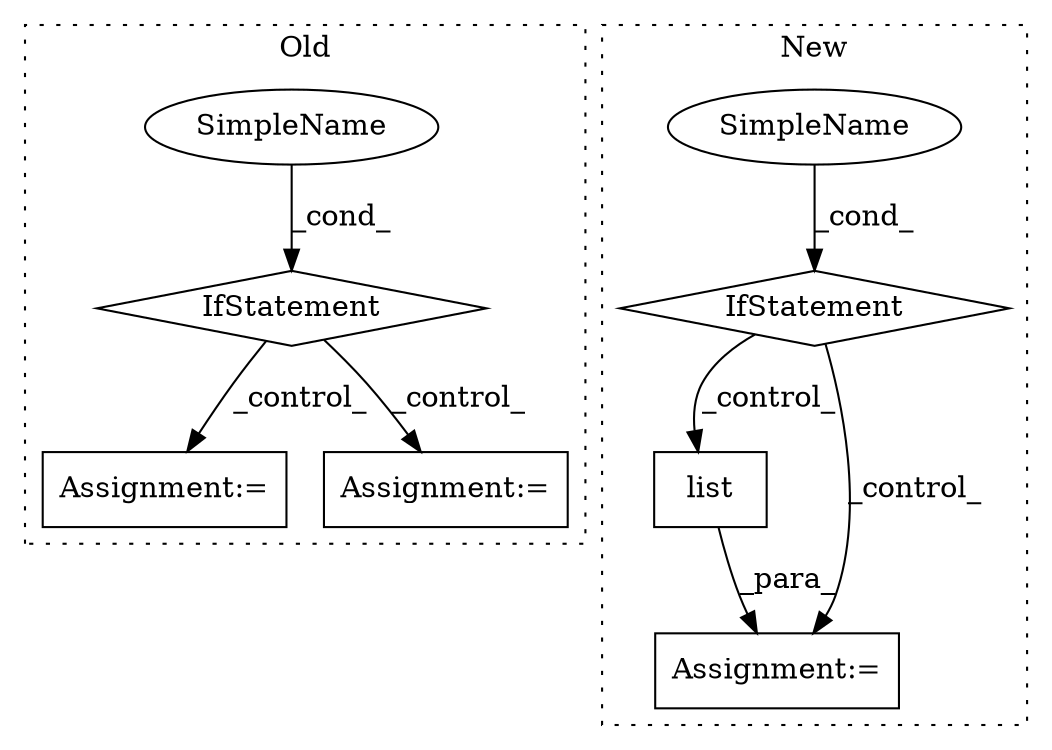 digraph G {
subgraph cluster0 {
1 [label="IfStatement" a="25" s="6555,6569" l="4,2" shape="diamond"];
6 [label="Assignment:=" a="7" s="7194" l="1" shape="box"];
7 [label="SimpleName" a="42" s="" l="" shape="ellipse"];
8 [label="Assignment:=" a="7" s="6933" l="1" shape="box"];
label = "Old";
style="dotted";
}
subgraph cluster1 {
2 [label="list" a="32" s="6001,6019" l="5,1" shape="box"];
3 [label="Assignment:=" a="7" s="6000" l="1" shape="box"];
4 [label="SimpleName" a="42" s="" l="" shape="ellipse"];
5 [label="IfStatement" a="25" s="5961,5986" l="4,2" shape="diamond"];
label = "New";
style="dotted";
}
1 -> 6 [label="_control_"];
1 -> 8 [label="_control_"];
2 -> 3 [label="_para_"];
4 -> 5 [label="_cond_"];
5 -> 2 [label="_control_"];
5 -> 3 [label="_control_"];
7 -> 1 [label="_cond_"];
}